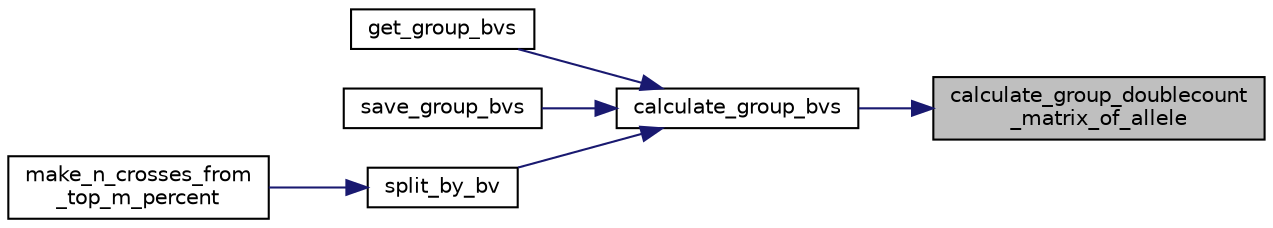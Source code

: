 digraph "calculate_group_doublecount_matrix_of_allele"
{
 // LATEX_PDF_SIZE
  edge [fontname="Helvetica",fontsize="10",labelfontname="Helvetica",labelfontsize="10"];
  node [fontname="Helvetica",fontsize="10",shape=record];
  rankdir="RL";
  Node1 [label="calculate_group_doublecount\l_matrix_of_allele",height=0.2,width=0.4,color="black", fillcolor="grey75", style="filled", fontcolor="black",tooltip="Calculates the number of times at each marker that two particular alleles appear for each genotype in..."];
  Node1 -> Node2 [dir="back",color="midnightblue",fontsize="10",style="solid",fontname="Helvetica"];
  Node2 [label="calculate_group_bvs",height=0.2,width=0.4,color="black", fillcolor="white", style="filled",URL="$group__calculators.html#ga7f80905718ac87e9da1c30a2cec77ea6",tooltip="Calculates the fitness metric/breeding value for each genotype in the AlleleMatrix in a certain group..."];
  Node2 -> Node3 [dir="back",color="midnightblue",fontsize="10",style="solid",fontname="Helvetica"];
  Node3 [label="get_group_bvs",height=0.2,width=0.4,color="black", fillcolor="white", style="filled",URL="$group__getters.html#ga5588ab0e42298444cc56d81cbd07790c",tooltip="Gets the breeding values/breeding values/fitnesses of each member of the group."];
  Node2 -> Node4 [dir="back",color="midnightblue",fontsize="10",style="solid",fontname="Helvetica"];
  Node4 [label="save_group_bvs",height=0.2,width=0.4,color="black", fillcolor="white", style="filled",URL="$group__savers.html#ga0da46978e8e546af5eb3b2635902a82b",tooltip="Print the breeding value of each genotype in a group to a file."];
  Node2 -> Node5 [dir="back",color="midnightblue",fontsize="10",style="solid",fontname="Helvetica"];
  Node5 [label="split_by_bv",height=0.2,width=0.4,color="black", fillcolor="white", style="filled",URL="$group__calculators.html#gae34db60faf62b898d0572ea6c039b96a",tooltip="Takes the top_n individuals in the group with the best breeding values/fitnesses and puts them in a n..."];
  Node5 -> Node6 [dir="back",color="midnightblue",fontsize="10",style="solid",fontname="Helvetica"];
  Node6 [label="make_n_crosses_from\l_top_m_percent",height=0.2,width=0.4,color="black", fillcolor="white", style="filled",URL="$group__crossers.html#ga68aca99a41527b019316c8243e6fc7a7",tooltip="Find the top m percent of a group and perform random crosses between those top individuals."];
}
